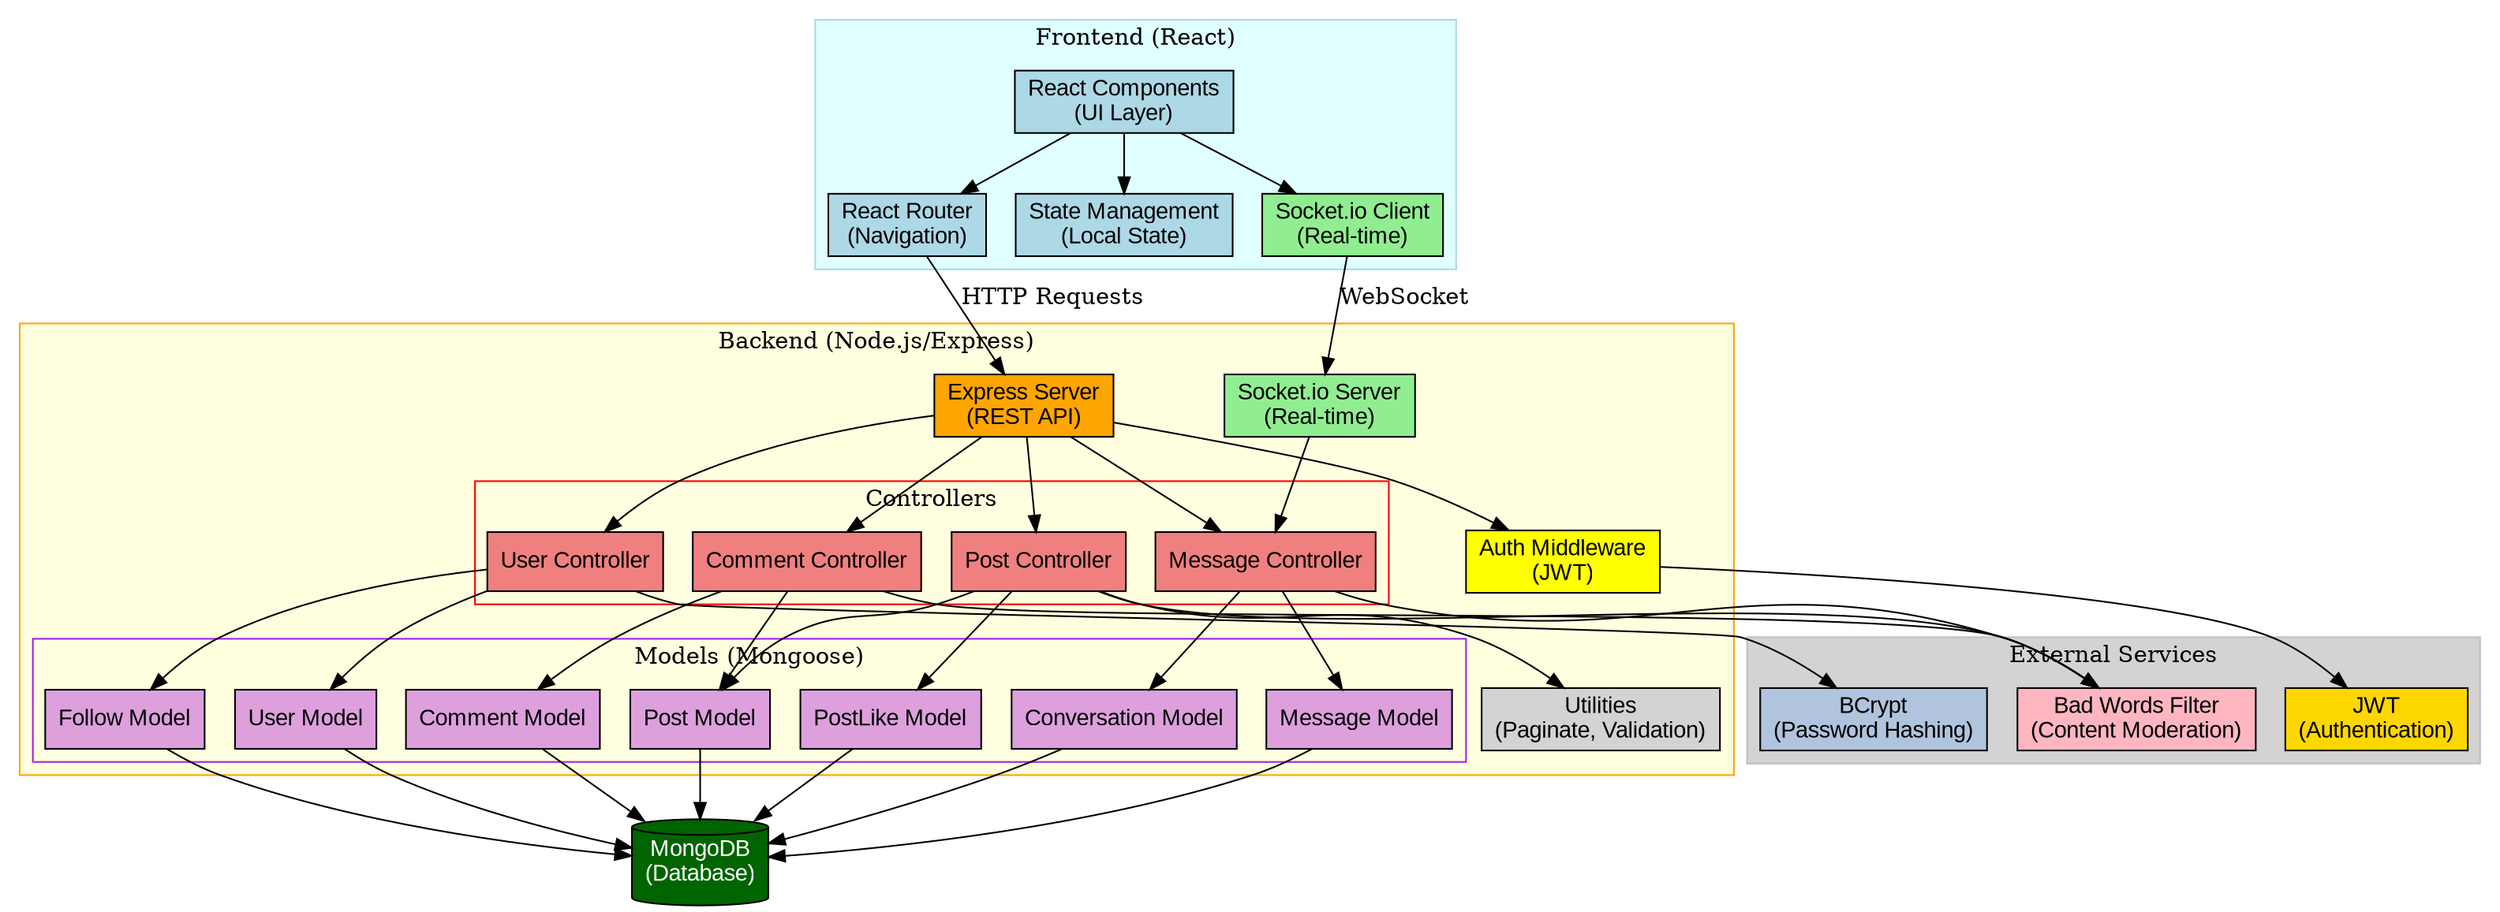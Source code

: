 digraph SocialifyArchitecture {
    rankdir=TB;
    node [shape=box, style=filled, fontname="Arial"];
    
    // Frontend Layer
    subgraph cluster_frontend {
        label="Frontend (React)";
        color=lightblue;
        style=filled;
        fillcolor=lightcyan;
        
        UI [label="React Components\n(UI Layer)", fillcolor=lightblue];
        Router [label="React Router\n(Navigation)", fillcolor=lightblue];
        State [label="State Management\n(Local State)", fillcolor=lightblue];
        SocketClient [label="Socket.io Client\n(Real-time)", fillcolor=lightgreen];
    }
    
    // Backend Layer
    subgraph cluster_backend {
        label="Backend (Node.js/Express)";
        color=orange;
        style=filled;
        fillcolor=lightyellow;
        
        Express [label="Express Server\n(REST API)", fillcolor=orange];
        SocketServer [label="Socket.io Server\n(Real-time)", fillcolor=lightgreen];
        Auth [label="Auth Middleware\n(JWT)", fillcolor=yellow];
        
        // Controllers
        subgraph cluster_controllers {
            label="Controllers";
            color=red;
            UserController [label="User Controller", fillcolor=lightcoral];
            PostController [label="Post Controller", fillcolor=lightcoral];
            CommentController [label="Comment Controller", fillcolor=lightcoral];
            MessageController [label="Message Controller", fillcolor=lightcoral];
        }
        
        // Models
        subgraph cluster_models {
            label="Models (Mongoose)";
            color=purple;
            UserModel [label="User Model", fillcolor=plum];
            PostModel [label="Post Model", fillcolor=plum];
            CommentModel [label="Comment Model", fillcolor=plum];
            MessageModel [label="Message Model", fillcolor=plum];
            FollowModel [label="Follow Model", fillcolor=plum];
            PostLikeModel [label="PostLike Model", fillcolor=plum];
            ConversationModel [label="Conversation Model", fillcolor=plum];
        }
        
        Utils [label="Utilities\n(Paginate, Validation)", fillcolor=lightgray];
    }
    
    // Database Layer
    MongoDB [label="MongoDB\n(Database)", shape=cylinder, fillcolor=darkgreen, fontcolor=white];
    
    // External Services
    subgraph cluster_external {
        label="External Services";
        color=gray;
        style=filled;
        fillcolor=lightgray;
        
        JWT [label="JWT\n(Authentication)", fillcolor=gold];
        BadWords [label="Bad Words Filter\n(Content Moderation)", fillcolor=lightpink];
        BCrypt [label="BCrypt\n(Password Hashing)", fillcolor=lightsteelblue];
    }
    
    // Connections
    UI -> Router;
    UI -> State;
    UI -> SocketClient;
    Router -> Express [label="HTTP Requests"];
    SocketClient -> SocketServer [label="WebSocket"];
    
    Express -> Auth;
    Express -> UserController;
    Express -> PostController;
    Express -> CommentController;
    Express -> MessageController;
    
    SocketServer -> MessageController;
    
    Auth -> JWT;
    
    UserController -> UserModel;
    UserController -> FollowModel;
    UserController -> BCrypt;
    
    PostController -> PostModel;
    PostController -> PostLikeModel;
    PostController -> BadWords;
    PostController -> Utils;
    
    CommentController -> CommentModel;
    CommentController -> PostModel;
    CommentController -> BadWords;
    
    MessageController -> MessageModel;
    MessageController -> ConversationModel;
    MessageController -> BadWords;
    
    UserModel -> MongoDB;
    PostModel -> MongoDB;
    CommentModel -> MongoDB;
    MessageModel -> MongoDB;
    FollowModel -> MongoDB;
    PostLikeModel -> MongoDB;
    ConversationModel -> MongoDB;
}